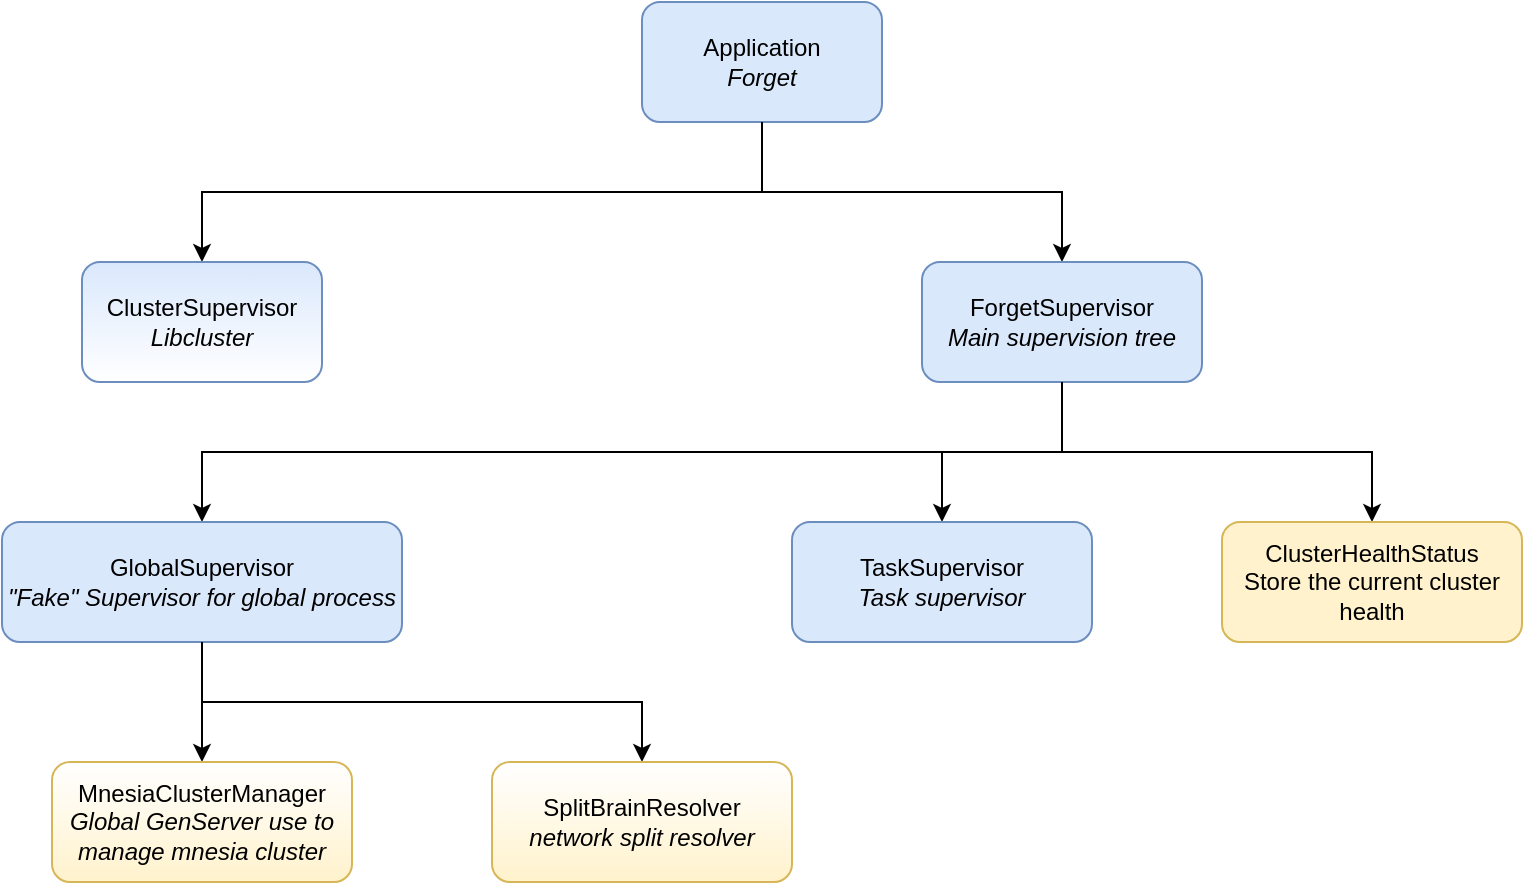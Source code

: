 <mxfile version="12.1.0" type="device" pages="1"><diagram id="57Czmg74SdNzDYfpn906" name="Page-1"><mxGraphModel dx="1186" dy="853" grid="1" gridSize="10" guides="1" tooltips="1" connect="1" arrows="1" fold="1" page="1" pageScale="1" pageWidth="827" pageHeight="1169" math="0" shadow="0"><root><mxCell id="0"/><mxCell id="1" parent="0"/><mxCell id="xjyG4fSkgIylj4RT30Vk-3" value="" style="edgeStyle=orthogonalEdgeStyle;rounded=0;orthogonalLoop=1;jettySize=auto;html=1;exitX=0.5;exitY=1;exitDx=0;exitDy=0;" edge="1" parent="1" source="xjyG4fSkgIylj4RT30Vk-1" target="xjyG4fSkgIylj4RT30Vk-2"><mxGeometry relative="1" as="geometry"><mxPoint x="380" y="100" as="sourcePoint"/></mxGeometry></mxCell><mxCell id="xjyG4fSkgIylj4RT30Vk-1" value="Application&lt;br&gt;&lt;i&gt;Forget&lt;/i&gt;" style="rounded=1;whiteSpace=wrap;html=1;fillColor=#dae8fc;strokeColor=#6c8ebf;" vertex="1" parent="1"><mxGeometry x="360" y="10" width="120" height="60" as="geometry"/></mxCell><mxCell id="xjyG4fSkgIylj4RT30Vk-6" value="" style="edgeStyle=orthogonalEdgeStyle;rounded=0;orthogonalLoop=1;jettySize=auto;html=1;exitX=0.5;exitY=1;exitDx=0;exitDy=0;" edge="1" parent="1" source="xjyG4fSkgIylj4RT30Vk-1" target="xjyG4fSkgIylj4RT30Vk-5"><mxGeometry relative="1" as="geometry"/></mxCell><mxCell id="xjyG4fSkgIylj4RT30Vk-2" value="ClusterSupervisor&lt;br&gt;&lt;i&gt;Libcluster&lt;/i&gt;" style="rounded=1;whiteSpace=wrap;html=1;fillColor=#dae8fc;strokeColor=#6c8ebf;gradientColor=#ffffff;gradientDirection=south;" vertex="1" parent="1"><mxGeometry x="80" y="140" width="120" height="60" as="geometry"/></mxCell><mxCell id="xjyG4fSkgIylj4RT30Vk-8" value="" style="edgeStyle=orthogonalEdgeStyle;rounded=0;orthogonalLoop=1;jettySize=auto;html=1;exitX=0.5;exitY=1;exitDx=0;exitDy=0;" edge="1" parent="1" source="xjyG4fSkgIylj4RT30Vk-5" target="xjyG4fSkgIylj4RT30Vk-7"><mxGeometry relative="1" as="geometry"/></mxCell><mxCell id="xjyG4fSkgIylj4RT30Vk-5" value="ForgetSupervisor&lt;br&gt;&lt;i&gt;Main supervision tree&lt;/i&gt;" style="rounded=1;whiteSpace=wrap;html=1;fillColor=#dae8fc;strokeColor=#6c8ebf;" vertex="1" parent="1"><mxGeometry x="500" y="140" width="140" height="60" as="geometry"/></mxCell><mxCell id="xjyG4fSkgIylj4RT30Vk-12" value="" style="edgeStyle=orthogonalEdgeStyle;rounded=0;orthogonalLoop=1;jettySize=auto;html=1;" edge="1" parent="1" source="xjyG4fSkgIylj4RT30Vk-7" target="xjyG4fSkgIylj4RT30Vk-11"><mxGeometry relative="1" as="geometry"/></mxCell><mxCell id="xjyG4fSkgIylj4RT30Vk-7" value="GlobalSupervisor&lt;br&gt;&lt;i&gt;&quot;Fake&quot; Supervisor for global process&lt;/i&gt;" style="rounded=1;whiteSpace=wrap;html=1;fillColor=#dae8fc;strokeColor=#6c8ebf;" vertex="1" parent="1"><mxGeometry x="40" y="270" width="200" height="60" as="geometry"/></mxCell><mxCell id="xjyG4fSkgIylj4RT30Vk-11" value="MnesiaClusterManager&lt;br&gt;&lt;i&gt;Global GenServer use to manage mnesia cluster&lt;/i&gt;" style="rounded=1;whiteSpace=wrap;html=1;fillColor=#fff2cc;strokeColor=#d6b656;gradientColor=#ffffff;gradientDirection=north;" vertex="1" parent="1"><mxGeometry x="65" y="390" width="150" height="60" as="geometry"/></mxCell><mxCell id="xjyG4fSkgIylj4RT30Vk-14" value="" style="edgeStyle=orthogonalEdgeStyle;rounded=0;orthogonalLoop=1;jettySize=auto;html=1;exitX=0.5;exitY=1;exitDx=0;exitDy=0;" edge="1" parent="1" source="xjyG4fSkgIylj4RT30Vk-5" target="xjyG4fSkgIylj4RT30Vk-13"><mxGeometry relative="1" as="geometry"/></mxCell><mxCell id="xjyG4fSkgIylj4RT30Vk-19" value="" style="edgeStyle=orthogonalEdgeStyle;rounded=0;orthogonalLoop=1;jettySize=auto;html=1;exitX=0.5;exitY=1;exitDx=0;exitDy=0;" edge="1" parent="1" source="xjyG4fSkgIylj4RT30Vk-5" target="xjyG4fSkgIylj4RT30Vk-18"><mxGeometry relative="1" as="geometry"/></mxCell><mxCell id="xjyG4fSkgIylj4RT30Vk-18" value="TaskSupervisor&lt;br&gt;&lt;i&gt;Task supervisor&lt;/i&gt;" style="rounded=1;whiteSpace=wrap;html=1;fillColor=#dae8fc;strokeColor=#6c8ebf;" vertex="1" parent="1"><mxGeometry x="435" y="270" width="150" height="60" as="geometry"/></mxCell><mxCell id="xjyG4fSkgIylj4RT30Vk-17" value="" style="edgeStyle=orthogonalEdgeStyle;rounded=0;orthogonalLoop=1;jettySize=auto;html=1;exitX=0.5;exitY=1;exitDx=0;exitDy=0;entryX=0.5;entryY=0;entryDx=0;entryDy=0;" edge="1" parent="1" source="xjyG4fSkgIylj4RT30Vk-7" target="xjyG4fSkgIylj4RT30Vk-16"><mxGeometry relative="1" as="geometry"><mxPoint x="320" y="370" as="targetPoint"/></mxGeometry></mxCell><mxCell id="xjyG4fSkgIylj4RT30Vk-13" value="ClusterHealthStatus&lt;br&gt;Store the current cluster health" style="rounded=1;whiteSpace=wrap;html=1;fillColor=#fff2cc;strokeColor=#d6b656;" vertex="1" parent="1"><mxGeometry x="650" y="270" width="150" height="60" as="geometry"/></mxCell><mxCell id="xjyG4fSkgIylj4RT30Vk-16" value="SplitBrainResolver&lt;br&gt;&lt;i&gt;network split resolver&lt;/i&gt;" style="rounded=1;whiteSpace=wrap;html=1;fillColor=#fff2cc;strokeColor=#d6b656;gradientColor=#ffffff;gradientDirection=north;" vertex="1" parent="1"><mxGeometry x="285" y="390" width="150" height="60" as="geometry"/></mxCell></root></mxGraphModel></diagram></mxfile>